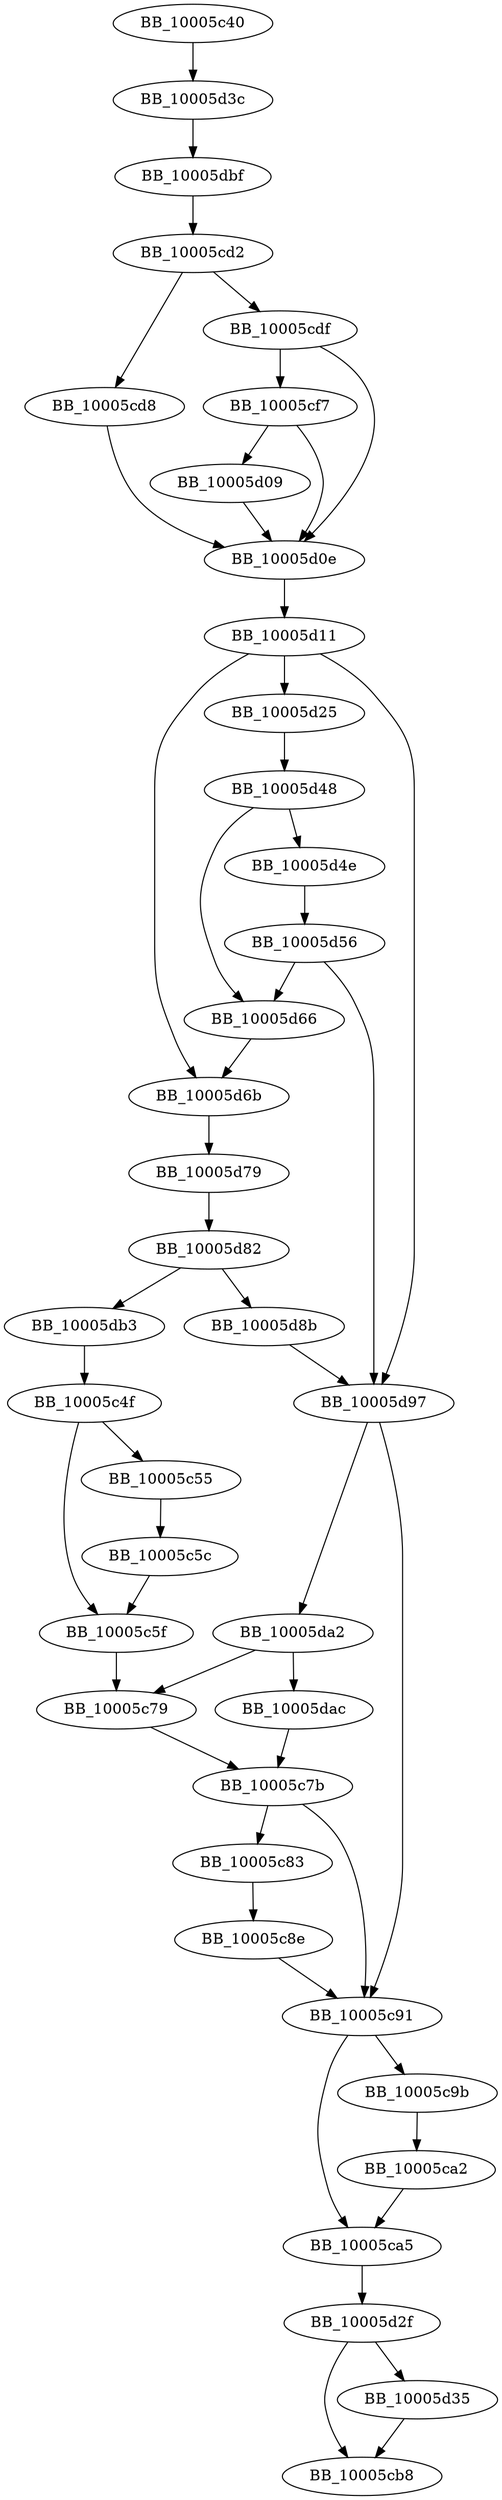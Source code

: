 DiGraph sub_10005C40{
BB_10005c40->BB_10005d3c
BB_10005c4f->BB_10005c55
BB_10005c4f->BB_10005c5f
BB_10005c55->BB_10005c5c
BB_10005c5c->BB_10005c5f
BB_10005c5f->BB_10005c79
BB_10005c79->BB_10005c7b
BB_10005c7b->BB_10005c83
BB_10005c7b->BB_10005c91
BB_10005c83->BB_10005c8e
BB_10005c8e->BB_10005c91
BB_10005c91->BB_10005c9b
BB_10005c91->BB_10005ca5
BB_10005c9b->BB_10005ca2
BB_10005ca2->BB_10005ca5
BB_10005ca5->BB_10005d2f
BB_10005cd2->BB_10005cd8
BB_10005cd2->BB_10005cdf
BB_10005cd8->BB_10005d0e
BB_10005cdf->BB_10005cf7
BB_10005cdf->BB_10005d0e
BB_10005cf7->BB_10005d09
BB_10005cf7->BB_10005d0e
BB_10005d09->BB_10005d0e
BB_10005d0e->BB_10005d11
BB_10005d11->BB_10005d25
BB_10005d11->BB_10005d6b
BB_10005d11->BB_10005d97
BB_10005d25->BB_10005d48
BB_10005d2f->BB_10005cb8
BB_10005d2f->BB_10005d35
BB_10005d35->BB_10005cb8
BB_10005d3c->BB_10005dbf
BB_10005d48->BB_10005d4e
BB_10005d48->BB_10005d66
BB_10005d4e->BB_10005d56
BB_10005d56->BB_10005d66
BB_10005d56->BB_10005d97
BB_10005d66->BB_10005d6b
BB_10005d6b->BB_10005d79
BB_10005d79->BB_10005d82
BB_10005d82->BB_10005d8b
BB_10005d82->BB_10005db3
BB_10005d8b->BB_10005d97
BB_10005d97->BB_10005c91
BB_10005d97->BB_10005da2
BB_10005da2->BB_10005c79
BB_10005da2->BB_10005dac
BB_10005dac->BB_10005c7b
BB_10005db3->BB_10005c4f
BB_10005dbf->BB_10005cd2
}
